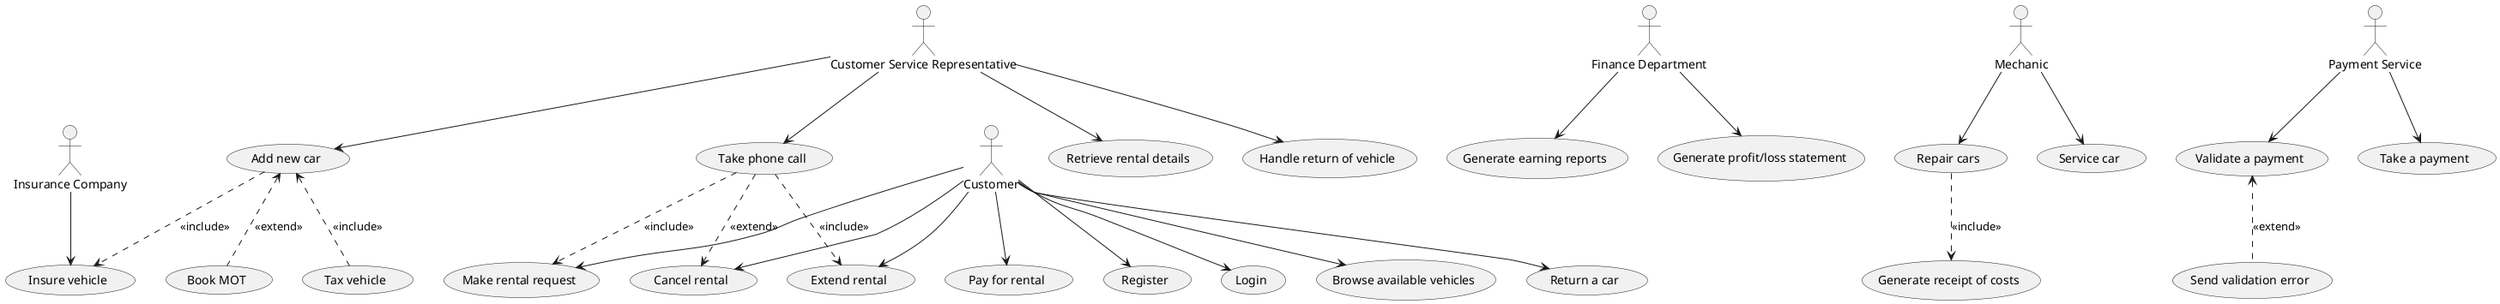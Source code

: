 @startuml
' left to right direction

actor :Customer: as customer
actor :Finance Department: as finance
actor :Customer Service Representative: as csr
actor :Mechanic: as mech
actor :Payment Service: as payment
actor :Insurance Company: as insure

(Make rental request) as rentReq
(Extend rental) as rentExt
(Cancel rental) as rentCancel

customer --> (Register)
customer --> (Login)
customer --> (Browse available vehicles)
customer --> rentReq
customer --> rentExt
customer --> rentCancel
customer --> (Return a car)
customer --> (Pay for rental)

finance --> (Generate earning reports)
finance --> (Generate profit/loss statement)

(Repair cars) as repair
mech --> (Service car)
mech --> repair
repair ..> (Generate receipt of costs) : << include >>

(Add new car) as (addCar)
(Insure vehicle) as (insureVehicle)
(Take phone call) as (phoneBooking)
addCar <.. (Book MOT) : << extend >>
addCar <.. (Tax vehicle) : << include >>
addCar ..> insureVehicle : << include >>
csr --> (Retrieve rental details)
csr --> phoneBooking
phoneBooking ..> rentReq : << include >>
phoneBooking ..> rentExt : << include >>
phoneBooking ..> rentCancel : << extend >> 
csr --> addCar
csr --> (Handle return of vehicle)

insure --> insureVehicle

(Validate a payment) as validatePayment
payment --> (Take a payment)
payment --> validatePayment
validatePayment <.. (Send validation error) : << extend >>
@enduml